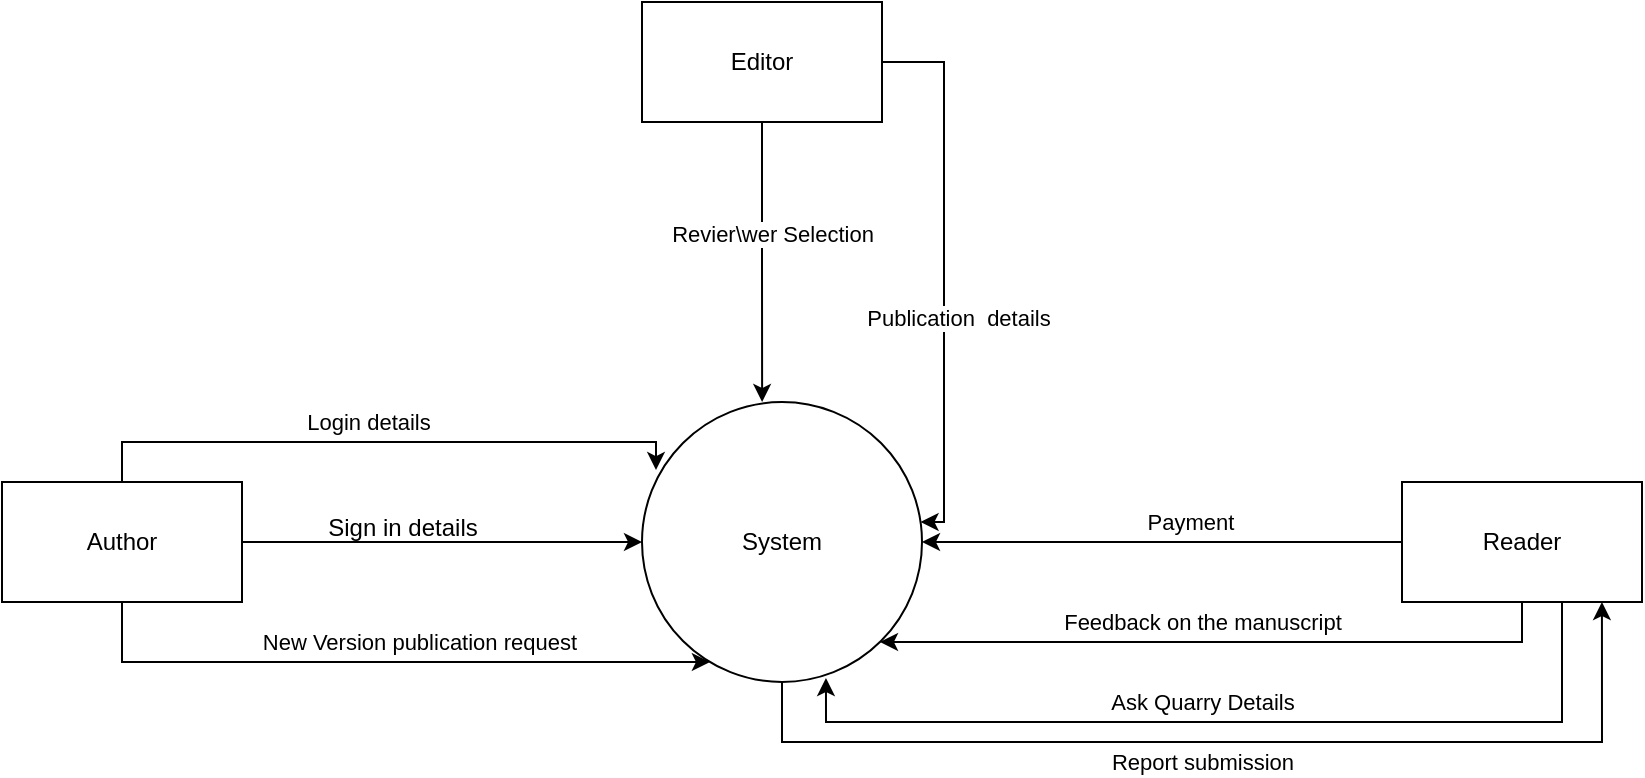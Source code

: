 <mxfile version="22.0.8" type="google">
  <diagram name="Page-1" id="hamNLFHZxLHVFHJd2wlz">
    <mxGraphModel dx="1114" dy="610" grid="1" gridSize="10" guides="1" tooltips="1" connect="1" arrows="1" fold="1" page="1" pageScale="1" pageWidth="850" pageHeight="1100" math="0" shadow="0">
      <root>
        <mxCell id="0" />
        <mxCell id="1" parent="0" />
        <mxCell id="H7jm2XfHQFkNsiDKC1nO-31" style="edgeStyle=orthogonalEdgeStyle;rounded=0;orthogonalLoop=1;jettySize=auto;html=1;entryX=0.833;entryY=1;entryDx=0;entryDy=0;entryPerimeter=0;" edge="1" parent="1" source="H7jm2XfHQFkNsiDKC1nO-2" target="H7jm2XfHQFkNsiDKC1nO-21">
          <mxGeometry relative="1" as="geometry">
            <mxPoint x="830" y="370" as="targetPoint" />
            <Array as="points">
              <mxPoint x="410" y="370" />
              <mxPoint x="820" y="370" />
            </Array>
          </mxGeometry>
        </mxCell>
        <mxCell id="H7jm2XfHQFkNsiDKC1nO-32" value="Report submission" style="edgeLabel;html=1;align=center;verticalAlign=middle;resizable=0;points=[];" vertex="1" connectable="0" parent="H7jm2XfHQFkNsiDKC1nO-31">
          <mxGeometry x="-0.09" y="-2" relative="1" as="geometry">
            <mxPoint x="8" y="8" as="offset" />
          </mxGeometry>
        </mxCell>
        <mxCell id="H7jm2XfHQFkNsiDKC1nO-2" value="System" style="ellipse;whiteSpace=wrap;html=1;aspect=fixed;" vertex="1" parent="1">
          <mxGeometry x="340" y="200" width="140" height="140" as="geometry" />
        </mxCell>
        <mxCell id="H7jm2XfHQFkNsiDKC1nO-7" style="edgeStyle=orthogonalEdgeStyle;rounded=0;orthogonalLoop=1;jettySize=auto;html=1;" edge="1" parent="1" source="H7jm2XfHQFkNsiDKC1nO-6" target="H7jm2XfHQFkNsiDKC1nO-2">
          <mxGeometry relative="1" as="geometry" />
        </mxCell>
        <mxCell id="H7jm2XfHQFkNsiDKC1nO-17" style="edgeStyle=orthogonalEdgeStyle;rounded=0;orthogonalLoop=1;jettySize=auto;html=1;" edge="1" parent="1" source="H7jm2XfHQFkNsiDKC1nO-6" target="H7jm2XfHQFkNsiDKC1nO-2">
          <mxGeometry relative="1" as="geometry">
            <mxPoint x="110" y="330" as="targetPoint" />
            <Array as="points">
              <mxPoint x="80" y="330" />
            </Array>
          </mxGeometry>
        </mxCell>
        <mxCell id="H7jm2XfHQFkNsiDKC1nO-18" value="New Version publication request&amp;nbsp;" style="edgeLabel;html=1;align=center;verticalAlign=middle;resizable=0;points=[];" vertex="1" connectable="0" parent="H7jm2XfHQFkNsiDKC1nO-17">
          <mxGeometry x="0.142" y="-3" relative="1" as="geometry">
            <mxPoint x="-5" y="-13" as="offset" />
          </mxGeometry>
        </mxCell>
        <mxCell id="H7jm2XfHQFkNsiDKC1nO-19" style="edgeStyle=orthogonalEdgeStyle;rounded=0;orthogonalLoop=1;jettySize=auto;html=1;entryX=0.05;entryY=0.243;entryDx=0;entryDy=0;entryPerimeter=0;" edge="1" parent="1" source="H7jm2XfHQFkNsiDKC1nO-6" target="H7jm2XfHQFkNsiDKC1nO-2">
          <mxGeometry relative="1" as="geometry">
            <mxPoint x="120" y="220" as="targetPoint" />
            <Array as="points">
              <mxPoint x="80" y="220" />
              <mxPoint x="347" y="220" />
            </Array>
          </mxGeometry>
        </mxCell>
        <mxCell id="H7jm2XfHQFkNsiDKC1nO-20" value="Login details" style="edgeLabel;html=1;align=center;verticalAlign=middle;resizable=0;points=[];" vertex="1" connectable="0" parent="H7jm2XfHQFkNsiDKC1nO-19">
          <mxGeometry x="-0.05" y="4" relative="1" as="geometry">
            <mxPoint y="-6" as="offset" />
          </mxGeometry>
        </mxCell>
        <mxCell id="H7jm2XfHQFkNsiDKC1nO-6" value="Author" style="rounded=0;whiteSpace=wrap;html=1;" vertex="1" parent="1">
          <mxGeometry x="20" y="240" width="120" height="60" as="geometry" />
        </mxCell>
        <mxCell id="H7jm2XfHQFkNsiDKC1nO-8" value="Sign in details" style="text;html=1;align=center;verticalAlign=middle;resizable=0;points=[];autosize=1;strokeColor=none;fillColor=none;" vertex="1" parent="1">
          <mxGeometry x="170" y="248" width="100" height="30" as="geometry" />
        </mxCell>
        <mxCell id="H7jm2XfHQFkNsiDKC1nO-14" style="edgeStyle=orthogonalEdgeStyle;rounded=0;orthogonalLoop=1;jettySize=auto;html=1;" edge="1" parent="1" source="H7jm2XfHQFkNsiDKC1nO-11" target="H7jm2XfHQFkNsiDKC1nO-2">
          <mxGeometry relative="1" as="geometry">
            <mxPoint x="490" y="270" as="targetPoint" />
            <Array as="points">
              <mxPoint x="491" y="30" />
              <mxPoint x="491" y="260" />
            </Array>
          </mxGeometry>
        </mxCell>
        <mxCell id="H7jm2XfHQFkNsiDKC1nO-15" value="Publication&amp;nbsp; details" style="edgeLabel;html=1;align=center;verticalAlign=middle;resizable=0;points=[];" vertex="1" connectable="0" parent="H7jm2XfHQFkNsiDKC1nO-14">
          <mxGeometry x="0.164" y="7" relative="1" as="geometry">
            <mxPoint as="offset" />
          </mxGeometry>
        </mxCell>
        <mxCell id="H7jm2XfHQFkNsiDKC1nO-11" value="Editor" style="rounded=0;whiteSpace=wrap;html=1;" vertex="1" parent="1">
          <mxGeometry x="340" width="120" height="60" as="geometry" />
        </mxCell>
        <mxCell id="H7jm2XfHQFkNsiDKC1nO-12" style="edgeStyle=orthogonalEdgeStyle;rounded=0;orthogonalLoop=1;jettySize=auto;html=1;entryX=0.429;entryY=0;entryDx=0;entryDy=0;entryPerimeter=0;" edge="1" parent="1" source="H7jm2XfHQFkNsiDKC1nO-11" target="H7jm2XfHQFkNsiDKC1nO-2">
          <mxGeometry relative="1" as="geometry" />
        </mxCell>
        <mxCell id="H7jm2XfHQFkNsiDKC1nO-13" value="Revier\wer Selection" style="edgeLabel;html=1;align=center;verticalAlign=middle;resizable=0;points=[];" vertex="1" connectable="0" parent="H7jm2XfHQFkNsiDKC1nO-12">
          <mxGeometry x="-0.201" y="5" relative="1" as="geometry">
            <mxPoint as="offset" />
          </mxGeometry>
        </mxCell>
        <mxCell id="H7jm2XfHQFkNsiDKC1nO-24" style="edgeStyle=orthogonalEdgeStyle;rounded=0;orthogonalLoop=1;jettySize=auto;html=1;exitX=0;exitY=0.5;exitDx=0;exitDy=0;" edge="1" parent="1" source="H7jm2XfHQFkNsiDKC1nO-21" target="H7jm2XfHQFkNsiDKC1nO-2">
          <mxGeometry relative="1" as="geometry" />
        </mxCell>
        <mxCell id="H7jm2XfHQFkNsiDKC1nO-25" value="Payment" style="edgeLabel;html=1;align=center;verticalAlign=middle;resizable=0;points=[];" vertex="1" connectable="0" parent="H7jm2XfHQFkNsiDKC1nO-24">
          <mxGeometry x="-0.117" relative="1" as="geometry">
            <mxPoint y="-10" as="offset" />
          </mxGeometry>
        </mxCell>
        <mxCell id="H7jm2XfHQFkNsiDKC1nO-26" style="edgeStyle=orthogonalEdgeStyle;rounded=0;orthogonalLoop=1;jettySize=auto;html=1;" edge="1" parent="1" source="H7jm2XfHQFkNsiDKC1nO-21" target="H7jm2XfHQFkNsiDKC1nO-2">
          <mxGeometry relative="1" as="geometry">
            <mxPoint x="490" y="320" as="targetPoint" />
            <Array as="points">
              <mxPoint x="780" y="320" />
            </Array>
          </mxGeometry>
        </mxCell>
        <mxCell id="H7jm2XfHQFkNsiDKC1nO-27" value="Feedback on the manuscript" style="edgeLabel;html=1;align=center;verticalAlign=middle;resizable=0;points=[];" vertex="1" connectable="0" parent="H7jm2XfHQFkNsiDKC1nO-26">
          <mxGeometry x="0.114" relative="1" as="geometry">
            <mxPoint x="10" y="-10" as="offset" />
          </mxGeometry>
        </mxCell>
        <mxCell id="H7jm2XfHQFkNsiDKC1nO-28" style="edgeStyle=orthogonalEdgeStyle;rounded=0;orthogonalLoop=1;jettySize=auto;html=1;entryX=0.657;entryY=0.986;entryDx=0;entryDy=0;entryPerimeter=0;" edge="1" parent="1" source="H7jm2XfHQFkNsiDKC1nO-21" target="H7jm2XfHQFkNsiDKC1nO-2">
          <mxGeometry relative="1" as="geometry">
            <mxPoint x="430" y="360" as="targetPoint" />
            <Array as="points">
              <mxPoint x="800" y="360" />
              <mxPoint x="432" y="360" />
            </Array>
          </mxGeometry>
        </mxCell>
        <mxCell id="H7jm2XfHQFkNsiDKC1nO-29" value="Ask Quarry Details" style="edgeLabel;html=1;align=center;verticalAlign=middle;resizable=0;points=[];" vertex="1" connectable="0" parent="H7jm2XfHQFkNsiDKC1nO-28">
          <mxGeometry x="0.076" y="-6" relative="1" as="geometry">
            <mxPoint x="2" y="-4" as="offset" />
          </mxGeometry>
        </mxCell>
        <mxCell id="H7jm2XfHQFkNsiDKC1nO-21" value="Reader" style="rounded=0;whiteSpace=wrap;html=1;" vertex="1" parent="1">
          <mxGeometry x="720" y="240" width="120" height="60" as="geometry" />
        </mxCell>
      </root>
    </mxGraphModel>
  </diagram>
</mxfile>

